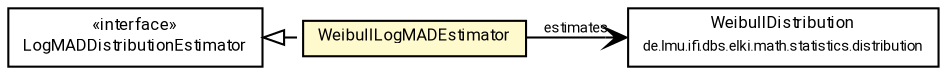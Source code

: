 #!/usr/local/bin/dot
#
# Class diagram 
# Generated by UMLGraph version R5_7_2-60-g0e99a6 (http://www.spinellis.gr/umlgraph/)
#

digraph G {
	graph [fontnames="svg"]
	edge [fontname="Roboto",fontsize=7,labelfontname="Roboto",labelfontsize=7,color="black"];
	node [fontname="Roboto",fontcolor="black",fontsize=8,shape=plaintext,margin=0,width=0,height=0];
	nodesep=0.15;
	ranksep=0.25;
	rankdir=LR;
	// de.lmu.ifi.dbs.elki.math.statistics.distribution.estimator.LogMADDistributionEstimator<D extends de.lmu.ifi.dbs.elki.math.statistics.distribution.Distribution>
	c10811004 [label=<<table title="de.lmu.ifi.dbs.elki.math.statistics.distribution.estimator.LogMADDistributionEstimator" border="0" cellborder="1" cellspacing="0" cellpadding="2" href="LogMADDistributionEstimator.html" target="_parent">
		<tr><td><table border="0" cellspacing="0" cellpadding="1">
		<tr><td align="center" balign="center"> &#171;interface&#187; </td></tr>
		<tr><td align="center" balign="center"> <font face="Roboto">LogMADDistributionEstimator</font> </td></tr>
		</table></td></tr>
		</table>>, URL="LogMADDistributionEstimator.html"];
	// de.lmu.ifi.dbs.elki.math.statistics.distribution.estimator.WeibullLogMADEstimator
	c10811011 [label=<<table title="de.lmu.ifi.dbs.elki.math.statistics.distribution.estimator.WeibullLogMADEstimator" border="0" cellborder="1" cellspacing="0" cellpadding="2" bgcolor="lemonChiffon" href="WeibullLogMADEstimator.html" target="_parent">
		<tr><td><table border="0" cellspacing="0" cellpadding="1">
		<tr><td align="center" balign="center"> <font face="Roboto">WeibullLogMADEstimator</font> </td></tr>
		</table></td></tr>
		</table>>, URL="WeibullLogMADEstimator.html"];
	// de.lmu.ifi.dbs.elki.math.statistics.distribution.WeibullDistribution
	c10811146 [label=<<table title="de.lmu.ifi.dbs.elki.math.statistics.distribution.WeibullDistribution" border="0" cellborder="1" cellspacing="0" cellpadding="2" href="../WeibullDistribution.html" target="_parent">
		<tr><td><table border="0" cellspacing="0" cellpadding="1">
		<tr><td align="center" balign="center"> <font face="Roboto">WeibullDistribution</font> </td></tr>
		<tr><td align="center" balign="center"> <font face="Roboto" point-size="7.0">de.lmu.ifi.dbs.elki.math.statistics.distribution</font> </td></tr>
		</table></td></tr>
		</table>>, URL="../WeibullDistribution.html"];
	// de.lmu.ifi.dbs.elki.math.statistics.distribution.estimator.WeibullLogMADEstimator implements de.lmu.ifi.dbs.elki.math.statistics.distribution.estimator.LogMADDistributionEstimator<D extends de.lmu.ifi.dbs.elki.math.statistics.distribution.Distribution>
	c10811004 -> c10811011 [arrowtail=empty,style=dashed,dir=back,weight=9];
	// de.lmu.ifi.dbs.elki.math.statistics.distribution.estimator.WeibullLogMADEstimator navassoc de.lmu.ifi.dbs.elki.math.statistics.distribution.WeibullDistribution
	c10811011 -> c10811146 [arrowhead=open,weight=1,label="estimates"];
}

